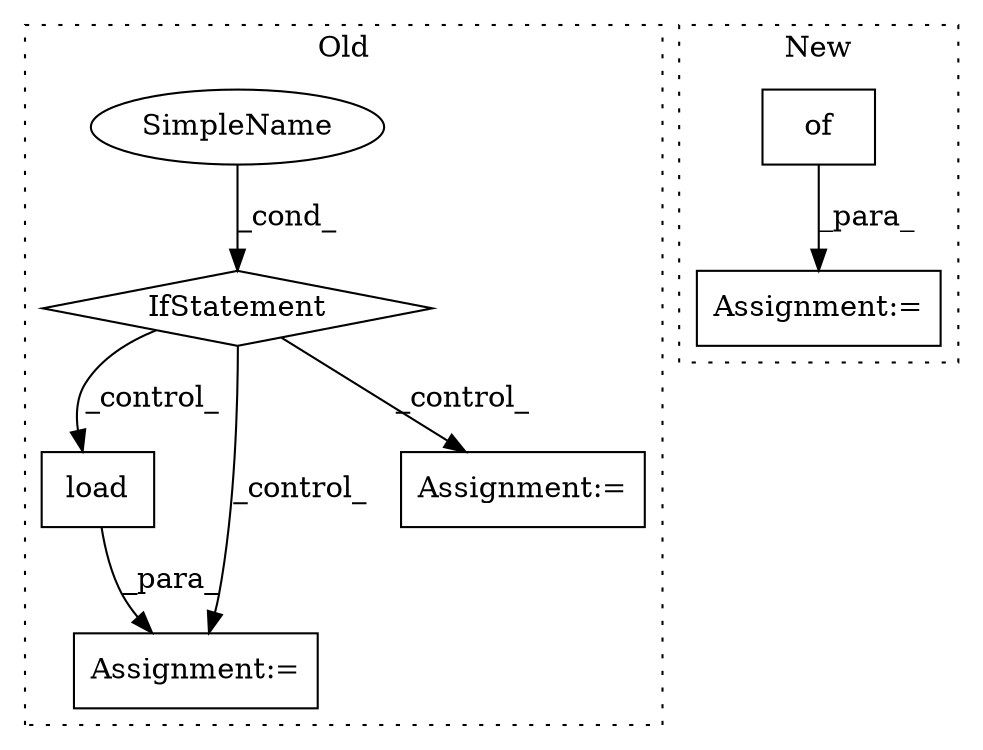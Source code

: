digraph G {
subgraph cluster0 {
1 [label="load" a="32" s="24771,24802" l="5,1" shape="box"];
4 [label="Assignment:=" a="7" s="24764" l="1" shape="box"];
5 [label="SimpleName" a="42" s="" l="" shape="ellipse"];
6 [label="Assignment:=" a="7" s="24744" l="1" shape="box"];
7 [label="IfStatement" a="25" s="24658,24718" l="4,2" shape="diamond"];
label = "Old";
style="dotted";
}
subgraph cluster1 {
2 [label="of" a="32" s="24623,24661" l="3,1" shape="box"];
3 [label="Assignment:=" a="7" s="24618" l="1" shape="box"];
label = "New";
style="dotted";
}
1 -> 4 [label="_para_"];
2 -> 3 [label="_para_"];
5 -> 7 [label="_cond_"];
7 -> 6 [label="_control_"];
7 -> 1 [label="_control_"];
7 -> 4 [label="_control_"];
}